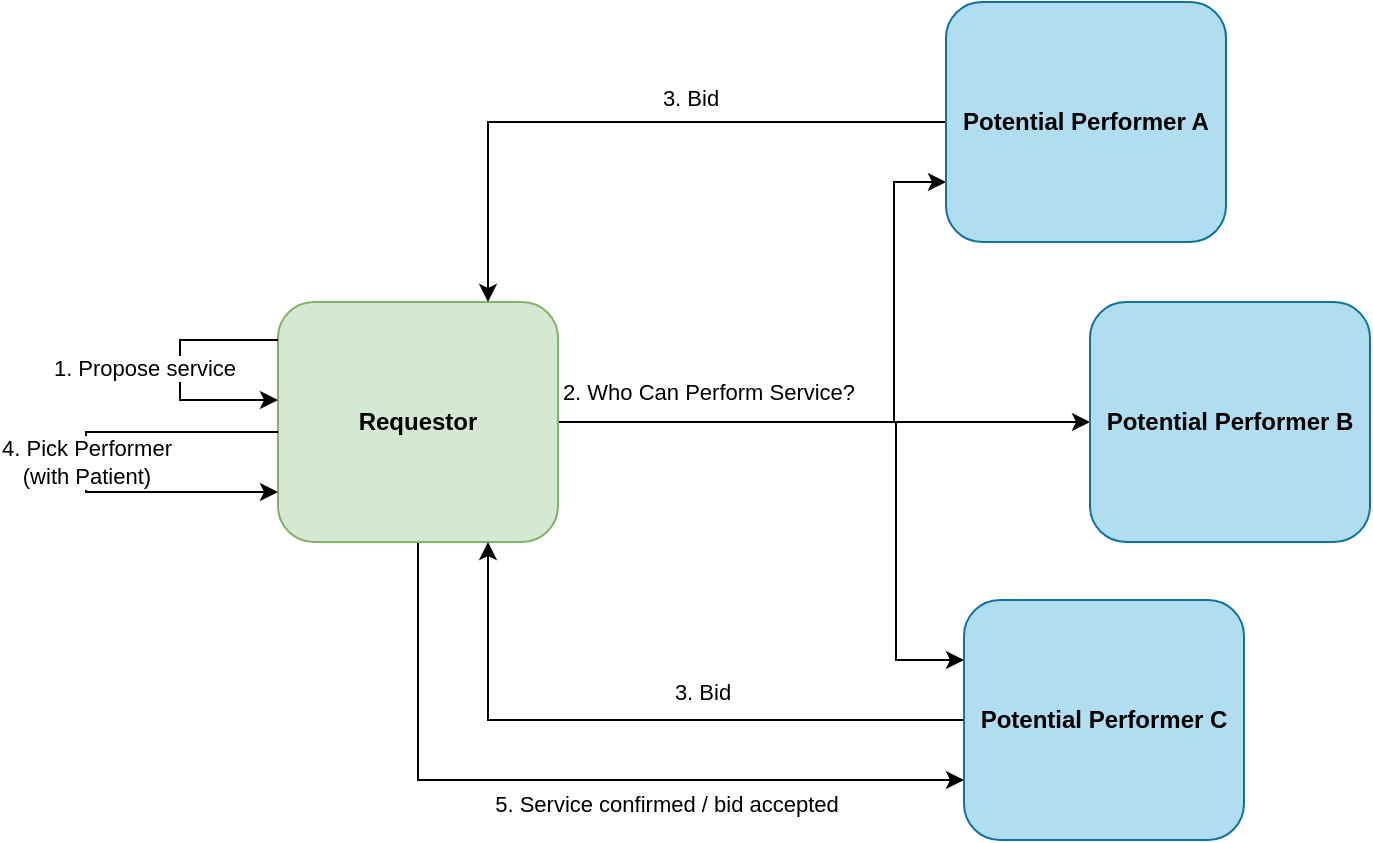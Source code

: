 <mxfile version="24.8.3">
  <diagram name="Page-1" id="XZOO65TgQ4XB1iESKJS0">
    <mxGraphModel dx="1348" dy="837" grid="1" gridSize="10" guides="1" tooltips="1" connect="1" arrows="1" fold="1" page="1" pageScale="1" pageWidth="850" pageHeight="1100" math="0" shadow="0">
      <root>
        <mxCell id="0" />
        <mxCell id="1" parent="0" />
        <mxCell id="uKxwN6abAICpECpGVXLL-11" style="edgeStyle=orthogonalEdgeStyle;rounded=0;orthogonalLoop=1;jettySize=auto;html=1;exitX=1;exitY=0.5;exitDx=0;exitDy=0;entryX=0;entryY=0.5;entryDx=0;entryDy=0;" edge="1" parent="1" source="uKxwN6abAICpECpGVXLL-16" target="uKxwN6abAICpECpGVXLL-19">
          <mxGeometry relative="1" as="geometry" />
        </mxCell>
        <mxCell id="uKxwN6abAICpECpGVXLL-12" style="edgeStyle=orthogonalEdgeStyle;rounded=0;orthogonalLoop=1;jettySize=auto;html=1;exitX=1;exitY=0.5;exitDx=0;exitDy=0;entryX=0;entryY=0.25;entryDx=0;entryDy=0;" edge="1" parent="1" source="uKxwN6abAICpECpGVXLL-16" target="uKxwN6abAICpECpGVXLL-18">
          <mxGeometry relative="1" as="geometry">
            <Array as="points">
              <mxPoint x="509" y="250" />
              <mxPoint x="509" y="369" />
            </Array>
          </mxGeometry>
        </mxCell>
        <mxCell id="uKxwN6abAICpECpGVXLL-13" style="edgeStyle=orthogonalEdgeStyle;rounded=0;orthogonalLoop=1;jettySize=auto;html=1;exitX=1;exitY=0.5;exitDx=0;exitDy=0;entryX=0;entryY=0.75;entryDx=0;entryDy=0;" edge="1" parent="1" source="uKxwN6abAICpECpGVXLL-16" target="uKxwN6abAICpECpGVXLL-21">
          <mxGeometry relative="1" as="geometry">
            <Array as="points">
              <mxPoint x="508" y="250" />
              <mxPoint x="508" y="130" />
            </Array>
          </mxGeometry>
        </mxCell>
        <mxCell id="uKxwN6abAICpECpGVXLL-14" value="2. Who Can Perform Service?" style="edgeLabel;html=1;align=center;verticalAlign=middle;resizable=0;points=[];" vertex="1" connectable="0" parent="uKxwN6abAICpECpGVXLL-13">
          <mxGeometry x="-0.817" y="1" relative="1" as="geometry">
            <mxPoint x="46" y="-14" as="offset" />
          </mxGeometry>
        </mxCell>
        <mxCell id="uKxwN6abAICpECpGVXLL-15" value="5. Service confirmed / bid accepted" style="edgeStyle=orthogonalEdgeStyle;rounded=0;orthogonalLoop=1;jettySize=auto;html=1;exitX=0.5;exitY=1;exitDx=0;exitDy=0;entryX=0;entryY=0.75;entryDx=0;entryDy=0;" edge="1" parent="1" source="uKxwN6abAICpECpGVXLL-16" target="uKxwN6abAICpECpGVXLL-18">
          <mxGeometry x="0.24" y="-12" relative="1" as="geometry">
            <mxPoint as="offset" />
          </mxGeometry>
        </mxCell>
        <mxCell id="uKxwN6abAICpECpGVXLL-16" value="&lt;b&gt;Requestor&lt;/b&gt;" style="rounded=1;whiteSpace=wrap;html=1;fillColor=#d5e8d4;strokeColor=#82b366;" vertex="1" parent="1">
          <mxGeometry x="200" y="190" width="140" height="120" as="geometry" />
        </mxCell>
        <mxCell id="uKxwN6abAICpECpGVXLL-17" value="3. Bid" style="edgeStyle=orthogonalEdgeStyle;rounded=0;orthogonalLoop=1;jettySize=auto;html=1;exitX=0;exitY=0.5;exitDx=0;exitDy=0;entryX=0.75;entryY=1;entryDx=0;entryDy=0;" edge="1" parent="1" source="uKxwN6abAICpECpGVXLL-18" target="uKxwN6abAICpECpGVXLL-16">
          <mxGeometry x="-0.199" y="-14" relative="1" as="geometry">
            <mxPoint as="offset" />
          </mxGeometry>
        </mxCell>
        <mxCell id="uKxwN6abAICpECpGVXLL-18" value="&lt;b&gt;Potential Performer C&lt;/b&gt;" style="rounded=1;whiteSpace=wrap;html=1;fillColor=#b1ddf0;strokeColor=#10739e;" vertex="1" parent="1">
          <mxGeometry x="543" y="339" width="140" height="120" as="geometry" />
        </mxCell>
        <mxCell id="uKxwN6abAICpECpGVXLL-19" value="&lt;b&gt;Potential Performer B&lt;/b&gt;" style="rounded=1;whiteSpace=wrap;html=1;fillColor=#b1ddf0;strokeColor=#10739e;" vertex="1" parent="1">
          <mxGeometry x="606" y="190" width="140" height="120" as="geometry" />
        </mxCell>
        <mxCell id="uKxwN6abAICpECpGVXLL-20" value="3. Bid" style="edgeStyle=orthogonalEdgeStyle;rounded=0;orthogonalLoop=1;jettySize=auto;html=1;exitX=0;exitY=0.5;exitDx=0;exitDy=0;entryX=0.75;entryY=0;entryDx=0;entryDy=0;" edge="1" parent="1" source="uKxwN6abAICpECpGVXLL-21" target="uKxwN6abAICpECpGVXLL-16">
          <mxGeometry x="-0.197" y="-12" relative="1" as="geometry">
            <mxPoint as="offset" />
          </mxGeometry>
        </mxCell>
        <mxCell id="uKxwN6abAICpECpGVXLL-21" value="&lt;b&gt;Potential Performer A&lt;/b&gt;" style="rounded=1;whiteSpace=wrap;html=1;fillColor=#b1ddf0;strokeColor=#10739e;" vertex="1" parent="1">
          <mxGeometry x="534" y="40" width="140" height="120" as="geometry" />
        </mxCell>
        <mxCell id="uKxwN6abAICpECpGVXLL-22" value="1. Propose service" style="edgeStyle=orthogonalEdgeStyle;rounded=0;orthogonalLoop=1;jettySize=auto;html=1;exitX=0;exitY=0.25;exitDx=0;exitDy=0;entryX=0;entryY=0.5;entryDx=0;entryDy=0;" edge="1" parent="1">
          <mxGeometry x="-0.016" y="-18" relative="1" as="geometry">
            <Array as="points">
              <mxPoint x="151" y="209" />
              <mxPoint x="151" y="239" />
            </Array>
            <mxPoint as="offset" />
            <mxPoint x="200" y="209" as="sourcePoint" />
            <mxPoint x="200" y="239" as="targetPoint" />
          </mxGeometry>
        </mxCell>
        <mxCell id="uKxwN6abAICpECpGVXLL-23" value="4. Pick Performer &lt;br&gt;(with Patient)" style="edgeStyle=orthogonalEdgeStyle;rounded=0;orthogonalLoop=1;jettySize=auto;html=1;exitX=0;exitY=0.5;exitDx=0;exitDy=0;entryX=0;entryY=0.75;entryDx=0;entryDy=0;" edge="1" parent="1">
          <mxGeometry relative="1" as="geometry">
            <Array as="points">
              <mxPoint x="104" y="255" />
              <mxPoint x="104" y="285" />
            </Array>
            <mxPoint x="200" y="255" as="sourcePoint" />
            <mxPoint x="200" y="285" as="targetPoint" />
          </mxGeometry>
        </mxCell>
      </root>
    </mxGraphModel>
  </diagram>
</mxfile>
